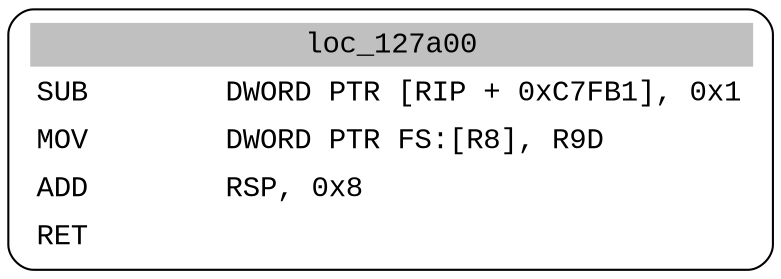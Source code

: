 digraph asm_graph {
1941 [
shape="Mrecord" fontname="Courier New"label =<<table border="0" cellborder="0" cellpadding="3"><tr><td align="center" colspan="2" bgcolor="grey">loc_127a00</td></tr><tr><td align="left">SUB        DWORD PTR [RIP + 0xC7FB1], 0x1</td></tr><tr><td align="left">MOV        DWORD PTR FS:[R8], R9D</td></tr><tr><td align="left">ADD        RSP, 0x8</td></tr><tr><td align="left">RET        </td></tr></table>> ];
}